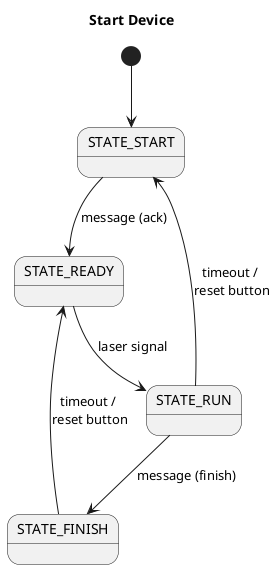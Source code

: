 @startuml

title Start Device

state "STATE_START" as start
state "STATE_READY" as ready
state "STATE_RUN" as run
state "STATE_FINISH" as finish

[*] --> start
start --> ready : message (ack)
ready --> run : laser signal
run --> start : timeout / \nreset button
run --> finish : message (finish)
finish --> ready : timeout / \nreset button
@enduml